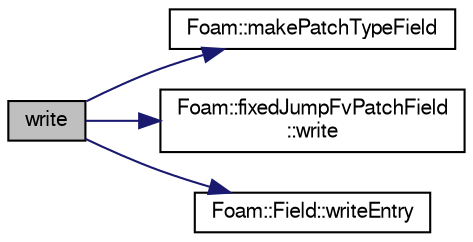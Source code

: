 digraph "write"
{
  bgcolor="transparent";
  edge [fontname="FreeSans",fontsize="10",labelfontname="FreeSans",labelfontsize="10"];
  node [fontname="FreeSans",fontsize="10",shape=record];
  rankdir="LR";
  Node685 [label="write",height=0.2,width=0.4,color="black", fillcolor="grey75", style="filled", fontcolor="black"];
  Node685 -> Node686 [color="midnightblue",fontsize="10",style="solid",fontname="FreeSans"];
  Node686 [label="Foam::makePatchTypeField",height=0.2,width=0.4,color="black",URL="$a21124.html#a44a8c9a8ab08f6bf1f84bf3dab3f82a2"];
  Node685 -> Node687 [color="midnightblue",fontsize="10",style="solid",fontname="FreeSans"];
  Node687 [label="Foam::fixedJumpFvPatchField\l::write",height=0.2,width=0.4,color="black",URL="$a22102.html#a293fdfec8bdfbd5c3913ab4c9f3454ff",tooltip="Write. "];
  Node685 -> Node688 [color="midnightblue",fontsize="10",style="solid",fontname="FreeSans"];
  Node688 [label="Foam::Field::writeEntry",height=0.2,width=0.4,color="black",URL="$a26466.html#a7c03447f7f0471351fe57a41b62c8686",tooltip="Write the field as a dictionary entry. "];
}
